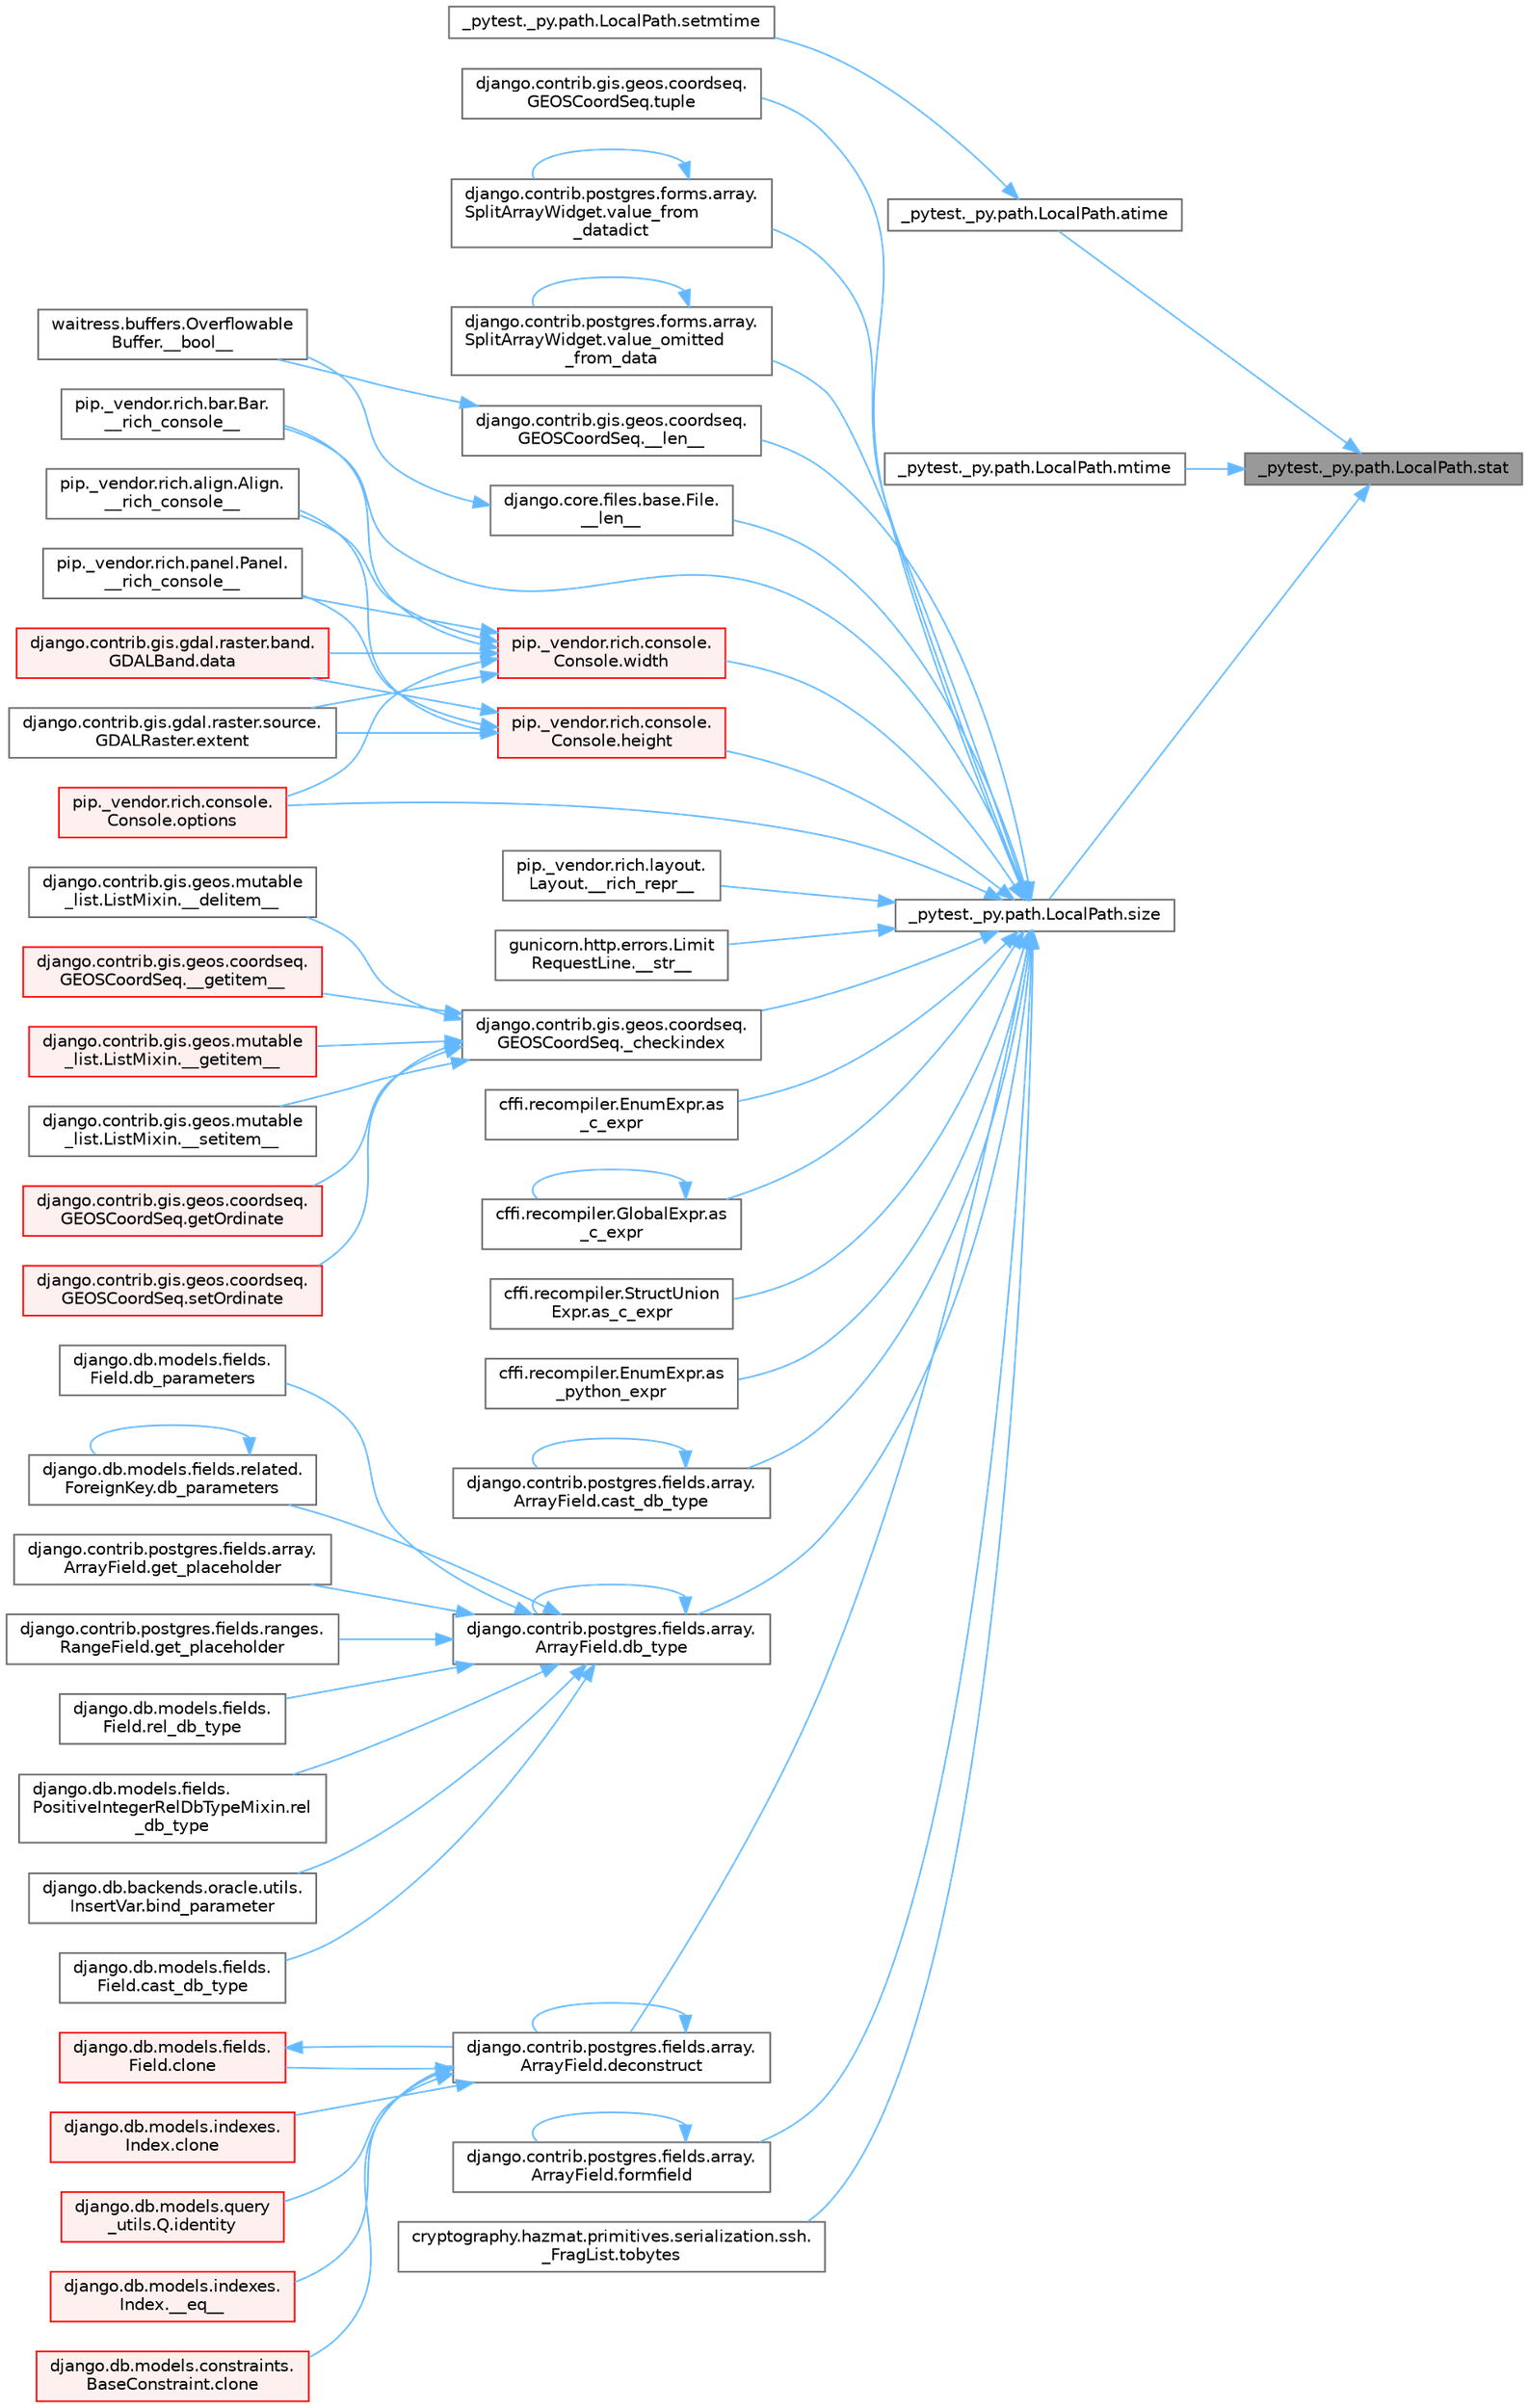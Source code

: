 digraph "_pytest._py.path.LocalPath.stat"
{
 // LATEX_PDF_SIZE
  bgcolor="transparent";
  edge [fontname=Helvetica,fontsize=10,labelfontname=Helvetica,labelfontsize=10];
  node [fontname=Helvetica,fontsize=10,shape=box,height=0.2,width=0.4];
  rankdir="RL";
  Node1 [id="Node000001",label="_pytest._py.path.LocalPath.stat",height=0.2,width=0.4,color="gray40", fillcolor="grey60", style="filled", fontcolor="black",tooltip=" "];
  Node1 -> Node2 [id="edge1_Node000001_Node000002",dir="back",color="steelblue1",style="solid",tooltip=" "];
  Node2 [id="Node000002",label="_pytest._py.path.LocalPath.atime",height=0.2,width=0.4,color="grey40", fillcolor="white", style="filled",URL="$class__pytest_1_1__py_1_1path_1_1_local_path.html#aa552b0fce7ee2aedb6c3aebb9d1e5c23",tooltip=" "];
  Node2 -> Node3 [id="edge2_Node000002_Node000003",dir="back",color="steelblue1",style="solid",tooltip=" "];
  Node3 [id="Node000003",label="_pytest._py.path.LocalPath.setmtime",height=0.2,width=0.4,color="grey40", fillcolor="white", style="filled",URL="$class__pytest_1_1__py_1_1path_1_1_local_path.html#a7a2f1dd856258272fd30050d869b5239",tooltip=" "];
  Node1 -> Node4 [id="edge3_Node000001_Node000004",dir="back",color="steelblue1",style="solid",tooltip=" "];
  Node4 [id="Node000004",label="_pytest._py.path.LocalPath.mtime",height=0.2,width=0.4,color="grey40", fillcolor="white", style="filled",URL="$class__pytest_1_1__py_1_1path_1_1_local_path.html#af9ef22b747e41827b40fa8a7de57bfc1",tooltip=" "];
  Node1 -> Node5 [id="edge4_Node000001_Node000005",dir="back",color="steelblue1",style="solid",tooltip=" "];
  Node5 [id="Node000005",label="_pytest._py.path.LocalPath.size",height=0.2,width=0.4,color="grey40", fillcolor="white", style="filled",URL="$class__pytest_1_1__py_1_1path_1_1_local_path.html#a01312293d7ed99c7153402aa1c228012",tooltip=" "];
  Node5 -> Node6 [id="edge5_Node000005_Node000006",dir="back",color="steelblue1",style="solid",tooltip=" "];
  Node6 [id="Node000006",label="django.contrib.gis.geos.coordseq.\lGEOSCoordSeq.__len__",height=0.2,width=0.4,color="grey40", fillcolor="white", style="filled",URL="$classdjango_1_1contrib_1_1gis_1_1geos_1_1coordseq_1_1_g_e_o_s_coord_seq.html#a4e932b068d423e16515ddb53204b3ead",tooltip=" "];
  Node6 -> Node7 [id="edge6_Node000006_Node000007",dir="back",color="steelblue1",style="solid",tooltip=" "];
  Node7 [id="Node000007",label="waitress.buffers.Overflowable\lBuffer.__bool__",height=0.2,width=0.4,color="grey40", fillcolor="white", style="filled",URL="$classwaitress_1_1buffers_1_1_overflowable_buffer.html#afb6d9eccdeea0e50b91f9281878e017a",tooltip=" "];
  Node5 -> Node8 [id="edge7_Node000005_Node000008",dir="back",color="steelblue1",style="solid",tooltip=" "];
  Node8 [id="Node000008",label="django.core.files.base.File.\l__len__",height=0.2,width=0.4,color="grey40", fillcolor="white", style="filled",URL="$classdjango_1_1core_1_1files_1_1base_1_1_file.html#aaa6fdae9a7805c35f636b1d64c1219b3",tooltip=" "];
  Node8 -> Node7 [id="edge8_Node000008_Node000007",dir="back",color="steelblue1",style="solid",tooltip=" "];
  Node5 -> Node9 [id="edge9_Node000005_Node000009",dir="back",color="steelblue1",style="solid",tooltip=" "];
  Node9 [id="Node000009",label="pip._vendor.rich.bar.Bar.\l__rich_console__",height=0.2,width=0.4,color="grey40", fillcolor="white", style="filled",URL="$classpip_1_1__vendor_1_1rich_1_1bar_1_1_bar.html#a359eaef2ee887a91db40d010b8524723",tooltip=" "];
  Node5 -> Node10 [id="edge10_Node000005_Node000010",dir="back",color="steelblue1",style="solid",tooltip=" "];
  Node10 [id="Node000010",label="pip._vendor.rich.layout.\lLayout.__rich_repr__",height=0.2,width=0.4,color="grey40", fillcolor="white", style="filled",URL="$classpip_1_1__vendor_1_1rich_1_1layout_1_1_layout.html#a83117141b03fbf3a6293c3c67302b084",tooltip=" "];
  Node5 -> Node11 [id="edge11_Node000005_Node000011",dir="back",color="steelblue1",style="solid",tooltip=" "];
  Node11 [id="Node000011",label="gunicorn.http.errors.Limit\lRequestLine.__str__",height=0.2,width=0.4,color="grey40", fillcolor="white", style="filled",URL="$classgunicorn_1_1http_1_1errors_1_1_limit_request_line.html#a415743c98e5cc7a4b45f090cfaf8d93a",tooltip=" "];
  Node5 -> Node12 [id="edge12_Node000005_Node000012",dir="back",color="steelblue1",style="solid",tooltip=" "];
  Node12 [id="Node000012",label="django.contrib.gis.geos.coordseq.\lGEOSCoordSeq._checkindex",height=0.2,width=0.4,color="grey40", fillcolor="white", style="filled",URL="$classdjango_1_1contrib_1_1gis_1_1geos_1_1coordseq_1_1_g_e_o_s_coord_seq.html#a76e93e44dd2aa42a576be1200e364bf4",tooltip=" "];
  Node12 -> Node13 [id="edge13_Node000012_Node000013",dir="back",color="steelblue1",style="solid",tooltip=" "];
  Node13 [id="Node000013",label="django.contrib.gis.geos.mutable\l_list.ListMixin.__delitem__",height=0.2,width=0.4,color="grey40", fillcolor="white", style="filled",URL="$classdjango_1_1contrib_1_1gis_1_1geos_1_1mutable__list_1_1_list_mixin.html#a6e2c10fa9633a2f6cc92a91513b02e0a",tooltip=" "];
  Node12 -> Node14 [id="edge14_Node000012_Node000014",dir="back",color="steelblue1",style="solid",tooltip=" "];
  Node14 [id="Node000014",label="django.contrib.gis.geos.coordseq.\lGEOSCoordSeq.__getitem__",height=0.2,width=0.4,color="red", fillcolor="#FFF0F0", style="filled",URL="$classdjango_1_1contrib_1_1gis_1_1geos_1_1coordseq_1_1_g_e_o_s_coord_seq.html#a6a55c81f7ccf302e658a43dbb8fabd3d",tooltip=" "];
  Node12 -> Node2646 [id="edge15_Node000012_Node002646",dir="back",color="steelblue1",style="solid",tooltip=" "];
  Node2646 [id="Node002646",label="django.contrib.gis.geos.mutable\l_list.ListMixin.__getitem__",height=0.2,width=0.4,color="red", fillcolor="#FFF0F0", style="filled",URL="$classdjango_1_1contrib_1_1gis_1_1geos_1_1mutable__list_1_1_list_mixin.html#aa11905c503bdc6e58d436e164ad45950",tooltip=" "];
  Node12 -> Node3174 [id="edge16_Node000012_Node003174",dir="back",color="steelblue1",style="solid",tooltip=" "];
  Node3174 [id="Node003174",label="django.contrib.gis.geos.mutable\l_list.ListMixin.__setitem__",height=0.2,width=0.4,color="grey40", fillcolor="white", style="filled",URL="$classdjango_1_1contrib_1_1gis_1_1geos_1_1mutable__list_1_1_list_mixin.html#a1293424d910a944704ec35c7a80124e3",tooltip=" "];
  Node12 -> Node3175 [id="edge17_Node000012_Node003175",dir="back",color="steelblue1",style="solid",tooltip=" "];
  Node3175 [id="Node003175",label="django.contrib.gis.geos.coordseq.\lGEOSCoordSeq.getOrdinate",height=0.2,width=0.4,color="red", fillcolor="#FFF0F0", style="filled",URL="$classdjango_1_1contrib_1_1gis_1_1geos_1_1coordseq_1_1_g_e_o_s_coord_seq.html#aa50fc25fde1d1d221479f706408b1a3f",tooltip=" "];
  Node12 -> Node3179 [id="edge18_Node000012_Node003179",dir="back",color="steelblue1",style="solid",tooltip=" "];
  Node3179 [id="Node003179",label="django.contrib.gis.geos.coordseq.\lGEOSCoordSeq.setOrdinate",height=0.2,width=0.4,color="red", fillcolor="#FFF0F0", style="filled",URL="$classdjango_1_1contrib_1_1gis_1_1geos_1_1coordseq_1_1_g_e_o_s_coord_seq.html#ac2db48ea81660f71303c5b821a91f197",tooltip=" "];
  Node5 -> Node1165 [id="edge19_Node000005_Node001165",dir="back",color="steelblue1",style="solid",tooltip=" "];
  Node1165 [id="Node001165",label="cffi.recompiler.EnumExpr.as\l_c_expr",height=0.2,width=0.4,color="grey40", fillcolor="white", style="filled",URL="$classcffi_1_1recompiler_1_1_enum_expr.html#ae05f00f4f0e1e564c6682bcc95b3d424",tooltip=" "];
  Node5 -> Node1167 [id="edge20_Node000005_Node001167",dir="back",color="steelblue1",style="solid",tooltip=" "];
  Node1167 [id="Node001167",label="cffi.recompiler.GlobalExpr.as\l_c_expr",height=0.2,width=0.4,color="grey40", fillcolor="white", style="filled",URL="$classcffi_1_1recompiler_1_1_global_expr.html#aae637b22bd9e45c0afae2bd184781ad1",tooltip=" "];
  Node1167 -> Node1167 [id="edge21_Node001167_Node001167",dir="back",color="steelblue1",style="solid",tooltip=" "];
  Node5 -> Node1168 [id="edge22_Node000005_Node001168",dir="back",color="steelblue1",style="solid",tooltip=" "];
  Node1168 [id="Node001168",label="cffi.recompiler.StructUnion\lExpr.as_c_expr",height=0.2,width=0.4,color="grey40", fillcolor="white", style="filled",URL="$classcffi_1_1recompiler_1_1_struct_union_expr.html#a4fb14315b4b109818c13a9d12783071e",tooltip=" "];
  Node5 -> Node1172 [id="edge23_Node000005_Node001172",dir="back",color="steelblue1",style="solid",tooltip=" "];
  Node1172 [id="Node001172",label="cffi.recompiler.EnumExpr.as\l_python_expr",height=0.2,width=0.4,color="grey40", fillcolor="white", style="filled",URL="$classcffi_1_1recompiler_1_1_enum_expr.html#a7bfdb5d60ed57747bbab2d67d6a1a0e9",tooltip=" "];
  Node5 -> Node1363 [id="edge24_Node000005_Node001363",dir="back",color="steelblue1",style="solid",tooltip=" "];
  Node1363 [id="Node001363",label="django.contrib.postgres.fields.array.\lArrayField.cast_db_type",height=0.2,width=0.4,color="grey40", fillcolor="white", style="filled",URL="$classdjango_1_1contrib_1_1postgres_1_1fields_1_1array_1_1_array_field.html#abfdc41abf0b025cd80460ae03b20c229",tooltip=" "];
  Node1363 -> Node1363 [id="edge25_Node001363_Node001363",dir="back",color="steelblue1",style="solid",tooltip=" "];
  Node5 -> Node1364 [id="edge26_Node000005_Node001364",dir="back",color="steelblue1",style="solid",tooltip=" "];
  Node1364 [id="Node001364",label="django.contrib.postgres.fields.array.\lArrayField.db_type",height=0.2,width=0.4,color="grey40", fillcolor="white", style="filled",URL="$classdjango_1_1contrib_1_1postgres_1_1fields_1_1array_1_1_array_field.html#aea02a1f7d5c0ed9ce23688b422730eed",tooltip=" "];
  Node1364 -> Node1314 [id="edge27_Node001364_Node001314",dir="back",color="steelblue1",style="solid",tooltip=" "];
  Node1314 [id="Node001314",label="django.db.backends.oracle.utils.\lInsertVar.bind_parameter",height=0.2,width=0.4,color="grey40", fillcolor="white", style="filled",URL="$classdjango_1_1db_1_1backends_1_1oracle_1_1utils_1_1_insert_var.html#a6a28fbfb5b953ce33e18cecc2d679ae0",tooltip=" "];
  Node1364 -> Node1309 [id="edge28_Node001364_Node001309",dir="back",color="steelblue1",style="solid",tooltip=" "];
  Node1309 [id="Node001309",label="django.db.models.fields.\lField.cast_db_type",height=0.2,width=0.4,color="grey40", fillcolor="white", style="filled",URL="$classdjango_1_1db_1_1models_1_1fields_1_1_field.html#a1e68c1fb7ad84a2f313ff88c79c9a094",tooltip=" "];
  Node1364 -> Node1311 [id="edge29_Node001364_Node001311",dir="back",color="steelblue1",style="solid",tooltip=" "];
  Node1311 [id="Node001311",label="django.db.models.fields.\lField.db_parameters",height=0.2,width=0.4,color="grey40", fillcolor="white", style="filled",URL="$classdjango_1_1db_1_1models_1_1fields_1_1_field.html#a19d09ceca32fdb237ec7737d9c1c0374",tooltip=" "];
  Node1364 -> Node1312 [id="edge30_Node001364_Node001312",dir="back",color="steelblue1",style="solid",tooltip=" "];
  Node1312 [id="Node001312",label="django.db.models.fields.related.\lForeignKey.db_parameters",height=0.2,width=0.4,color="grey40", fillcolor="white", style="filled",URL="$classdjango_1_1db_1_1models_1_1fields_1_1related_1_1_foreign_key.html#a9bb6e97f2ec3c5d303511a5b8f06f372",tooltip=" "];
  Node1312 -> Node1312 [id="edge31_Node001312_Node001312",dir="back",color="steelblue1",style="solid",tooltip=" "];
  Node1364 -> Node1364 [id="edge32_Node001364_Node001364",dir="back",color="steelblue1",style="solid",tooltip=" "];
  Node1364 -> Node1315 [id="edge33_Node001364_Node001315",dir="back",color="steelblue1",style="solid",tooltip=" "];
  Node1315 [id="Node001315",label="django.contrib.postgres.fields.array.\lArrayField.get_placeholder",height=0.2,width=0.4,color="grey40", fillcolor="white", style="filled",URL="$classdjango_1_1contrib_1_1postgres_1_1fields_1_1array_1_1_array_field.html#ad9cd434b57888afa1eed280bee05e731",tooltip=" "];
  Node1364 -> Node1316 [id="edge34_Node001364_Node001316",dir="back",color="steelblue1",style="solid",tooltip=" "];
  Node1316 [id="Node001316",label="django.contrib.postgres.fields.ranges.\lRangeField.get_placeholder",height=0.2,width=0.4,color="grey40", fillcolor="white", style="filled",URL="$classdjango_1_1contrib_1_1postgres_1_1fields_1_1ranges_1_1_range_field.html#a83b2e6d873b86981d8e9127a47577b23",tooltip=" "];
  Node1364 -> Node1319 [id="edge35_Node001364_Node001319",dir="back",color="steelblue1",style="solid",tooltip=" "];
  Node1319 [id="Node001319",label="django.db.models.fields.\lField.rel_db_type",height=0.2,width=0.4,color="grey40", fillcolor="white", style="filled",URL="$classdjango_1_1db_1_1models_1_1fields_1_1_field.html#a4a4dd7ca21dbe339ae3a8d043d4bb14c",tooltip=" "];
  Node1364 -> Node1320 [id="edge36_Node001364_Node001320",dir="back",color="steelblue1",style="solid",tooltip=" "];
  Node1320 [id="Node001320",label="django.db.models.fields.\lPositiveIntegerRelDbTypeMixin.rel\l_db_type",height=0.2,width=0.4,color="grey40", fillcolor="white", style="filled",URL="$classdjango_1_1db_1_1models_1_1fields_1_1_positive_integer_rel_db_type_mixin.html#adc2e4fd7a7ddc7f72160d59f8743a864",tooltip=" "];
  Node5 -> Node680 [id="edge37_Node000005_Node000680",dir="back",color="steelblue1",style="solid",tooltip=" "];
  Node680 [id="Node000680",label="django.contrib.postgres.fields.array.\lArrayField.deconstruct",height=0.2,width=0.4,color="grey40", fillcolor="white", style="filled",URL="$classdjango_1_1contrib_1_1postgres_1_1fields_1_1array_1_1_array_field.html#a030c65c8cc59007bba984053418f318b",tooltip=" "];
  Node680 -> Node494 [id="edge38_Node000680_Node000494",dir="back",color="steelblue1",style="solid",tooltip=" "];
  Node494 [id="Node000494",label="django.db.models.indexes.\lIndex.__eq__",height=0.2,width=0.4,color="red", fillcolor="#FFF0F0", style="filled",URL="$classdjango_1_1db_1_1models_1_1indexes_1_1_index.html#a610477616672fd35272d94ba513c1496",tooltip=" "];
  Node680 -> Node495 [id="edge39_Node000680_Node000495",dir="back",color="steelblue1",style="solid",tooltip=" "];
  Node495 [id="Node000495",label="django.db.models.constraints.\lBaseConstraint.clone",height=0.2,width=0.4,color="red", fillcolor="#FFF0F0", style="filled",URL="$classdjango_1_1db_1_1models_1_1constraints_1_1_base_constraint.html#a0f02e73d4209006f6317758e83ccf8ac",tooltip=" "];
  Node680 -> Node679 [id="edge40_Node000680_Node000679",dir="back",color="steelblue1",style="solid",tooltip=" "];
  Node679 [id="Node000679",label="django.db.models.fields.\lField.clone",height=0.2,width=0.4,color="red", fillcolor="#FFF0F0", style="filled",URL="$classdjango_1_1db_1_1models_1_1fields_1_1_field.html#aeaf9d4a620ef742dbc6414393f549ee2",tooltip=" "];
  Node679 -> Node680 [id="edge41_Node000679_Node000680",dir="back",color="steelblue1",style="solid",tooltip=" "];
  Node680 -> Node681 [id="edge42_Node000680_Node000681",dir="back",color="steelblue1",style="solid",tooltip=" "];
  Node681 [id="Node000681",label="django.db.models.indexes.\lIndex.clone",height=0.2,width=0.4,color="red", fillcolor="#FFF0F0", style="filled",URL="$classdjango_1_1db_1_1models_1_1indexes_1_1_index.html#aeaccf659cbc1989e539625d16602541e",tooltip=" "];
  Node680 -> Node680 [id="edge43_Node000680_Node000680",dir="back",color="steelblue1",style="solid",tooltip=" "];
  Node680 -> Node700 [id="edge44_Node000680_Node000700",dir="back",color="steelblue1",style="solid",tooltip=" "];
  Node700 [id="Node000700",label="django.db.models.query\l_utils.Q.identity",height=0.2,width=0.4,color="red", fillcolor="#FFF0F0", style="filled",URL="$classdjango_1_1db_1_1models_1_1query__utils_1_1_q.html#a63129a45cd7e8fa8b4789ce076f445a3",tooltip=" "];
  Node5 -> Node1365 [id="edge45_Node000005_Node001365",dir="back",color="steelblue1",style="solid",tooltip=" "];
  Node1365 [id="Node001365",label="django.contrib.postgres.fields.array.\lArrayField.formfield",height=0.2,width=0.4,color="grey40", fillcolor="white", style="filled",URL="$classdjango_1_1contrib_1_1postgres_1_1fields_1_1array_1_1_array_field.html#a64615b10537bc96133ba712f6776f97a",tooltip=" "];
  Node1365 -> Node1365 [id="edge46_Node001365_Node001365",dir="back",color="steelblue1",style="solid",tooltip=" "];
  Node5 -> Node1366 [id="edge47_Node000005_Node001366",dir="back",color="steelblue1",style="solid",tooltip=" "];
  Node1366 [id="Node001366",label="pip._vendor.rich.console.\lConsole.height",height=0.2,width=0.4,color="red", fillcolor="#FFF0F0", style="filled",URL="$classpip_1_1__vendor_1_1rich_1_1console_1_1_console.html#adf55ca44bd09a7285363cdfd2a411a53",tooltip=" "];
  Node1366 -> Node105 [id="edge48_Node001366_Node000105",dir="back",color="steelblue1",style="solid",tooltip=" "];
  Node105 [id="Node000105",label="pip._vendor.rich.align.Align.\l__rich_console__",height=0.2,width=0.4,color="grey40", fillcolor="white", style="filled",URL="$classpip_1_1__vendor_1_1rich_1_1align_1_1_align.html#afd4f8994e1355e2c22c2aa1145f0d400",tooltip=" "];
  Node1366 -> Node106 [id="edge49_Node001366_Node000106",dir="back",color="steelblue1",style="solid",tooltip=" "];
  Node106 [id="Node000106",label="pip._vendor.rich.panel.Panel.\l__rich_console__",height=0.2,width=0.4,color="grey40", fillcolor="white", style="filled",URL="$classpip_1_1__vendor_1_1rich_1_1panel_1_1_panel.html#a6c612abd2dc827e0625fba926d709fb6",tooltip=" "];
  Node1366 -> Node107 [id="edge50_Node001366_Node000107",dir="back",color="steelblue1",style="solid",tooltip=" "];
  Node107 [id="Node000107",label="django.contrib.gis.gdal.raster.band.\lGDALBand.data",height=0.2,width=0.4,color="red", fillcolor="#FFF0F0", style="filled",URL="$classdjango_1_1contrib_1_1gis_1_1gdal_1_1raster_1_1band_1_1_g_d_a_l_band.html#a5d37dc4c4d5a50a21b75460e75f9ee4d",tooltip=" "];
  Node1366 -> Node1367 [id="edge51_Node001366_Node001367",dir="back",color="steelblue1",style="solid",tooltip=" "];
  Node1367 [id="Node001367",label="django.contrib.gis.gdal.raster.source.\lGDALRaster.extent",height=0.2,width=0.4,color="grey40", fillcolor="white", style="filled",URL="$classdjango_1_1contrib_1_1gis_1_1gdal_1_1raster_1_1source_1_1_g_d_a_l_raster.html#a6c6ebff33a0400d9a9cee3234c9225d9",tooltip=" "];
  Node5 -> Node1369 [id="edge52_Node000005_Node001369",dir="back",color="steelblue1",style="solid",tooltip=" "];
  Node1369 [id="Node001369",label="pip._vendor.rich.console.\lConsole.options",height=0.2,width=0.4,color="red", fillcolor="#FFF0F0", style="filled",URL="$classpip_1_1__vendor_1_1rich_1_1console_1_1_console.html#a41c8efe30ea45a9a4a3f8c34c688fe00",tooltip=" "];
  Node5 -> Node1218 [id="edge53_Node000005_Node001218",dir="back",color="steelblue1",style="solid",tooltip=" "];
  Node1218 [id="Node001218",label="cryptography.hazmat.primitives.serialization.ssh.\l_FragList.tobytes",height=0.2,width=0.4,color="grey40", fillcolor="white", style="filled",URL="$classcryptography_1_1hazmat_1_1primitives_1_1serialization_1_1ssh_1_1___frag_list.html#a195dd4e7c741624829a13af53fa3de38",tooltip=" "];
  Node5 -> Node1477 [id="edge54_Node000005_Node001477",dir="back",color="steelblue1",style="solid",tooltip=" "];
  Node1477 [id="Node001477",label="django.contrib.gis.geos.coordseq.\lGEOSCoordSeq.tuple",height=0.2,width=0.4,color="grey40", fillcolor="white", style="filled",URL="$classdjango_1_1contrib_1_1gis_1_1geos_1_1coordseq_1_1_g_e_o_s_coord_seq.html#a160d75a4b8427d01e6da08b3277fdda9",tooltip=" "];
  Node5 -> Node1478 [id="edge55_Node000005_Node001478",dir="back",color="steelblue1",style="solid",tooltip=" "];
  Node1478 [id="Node001478",label="django.contrib.postgres.forms.array.\lSplitArrayWidget.value_from\l_datadict",height=0.2,width=0.4,color="grey40", fillcolor="white", style="filled",URL="$classdjango_1_1contrib_1_1postgres_1_1forms_1_1array_1_1_split_array_widget.html#a54f54fade0560a40b345a3faa617cabf",tooltip=" "];
  Node1478 -> Node1478 [id="edge56_Node001478_Node001478",dir="back",color="steelblue1",style="solid",tooltip=" "];
  Node5 -> Node1479 [id="edge57_Node000005_Node001479",dir="back",color="steelblue1",style="solid",tooltip=" "];
  Node1479 [id="Node001479",label="django.contrib.postgres.forms.array.\lSplitArrayWidget.value_omitted\l_from_data",height=0.2,width=0.4,color="grey40", fillcolor="white", style="filled",URL="$classdjango_1_1contrib_1_1postgres_1_1forms_1_1array_1_1_split_array_widget.html#a518038474436b1f73cf72b61372552d6",tooltip=" "];
  Node1479 -> Node1479 [id="edge58_Node001479_Node001479",dir="back",color="steelblue1",style="solid",tooltip=" "];
  Node5 -> Node1480 [id="edge59_Node000005_Node001480",dir="back",color="steelblue1",style="solid",tooltip=" "];
  Node1480 [id="Node001480",label="pip._vendor.rich.console.\lConsole.width",height=0.2,width=0.4,color="red", fillcolor="#FFF0F0", style="filled",URL="$classpip_1_1__vendor_1_1rich_1_1console_1_1_console.html#a3163e1b4e2842bc355d0f5c3100ecc08",tooltip=" "];
  Node1480 -> Node105 [id="edge60_Node001480_Node000105",dir="back",color="steelblue1",style="solid",tooltip=" "];
  Node1480 -> Node9 [id="edge61_Node001480_Node000009",dir="back",color="steelblue1",style="solid",tooltip=" "];
  Node1480 -> Node106 [id="edge62_Node001480_Node000106",dir="back",color="steelblue1",style="solid",tooltip=" "];
  Node1480 -> Node107 [id="edge63_Node001480_Node000107",dir="back",color="steelblue1",style="solid",tooltip=" "];
  Node1480 -> Node1367 [id="edge64_Node001480_Node001367",dir="back",color="steelblue1",style="solid",tooltip=" "];
  Node1480 -> Node1369 [id="edge65_Node001480_Node001369",dir="back",color="steelblue1",style="solid",tooltip=" "];
}
